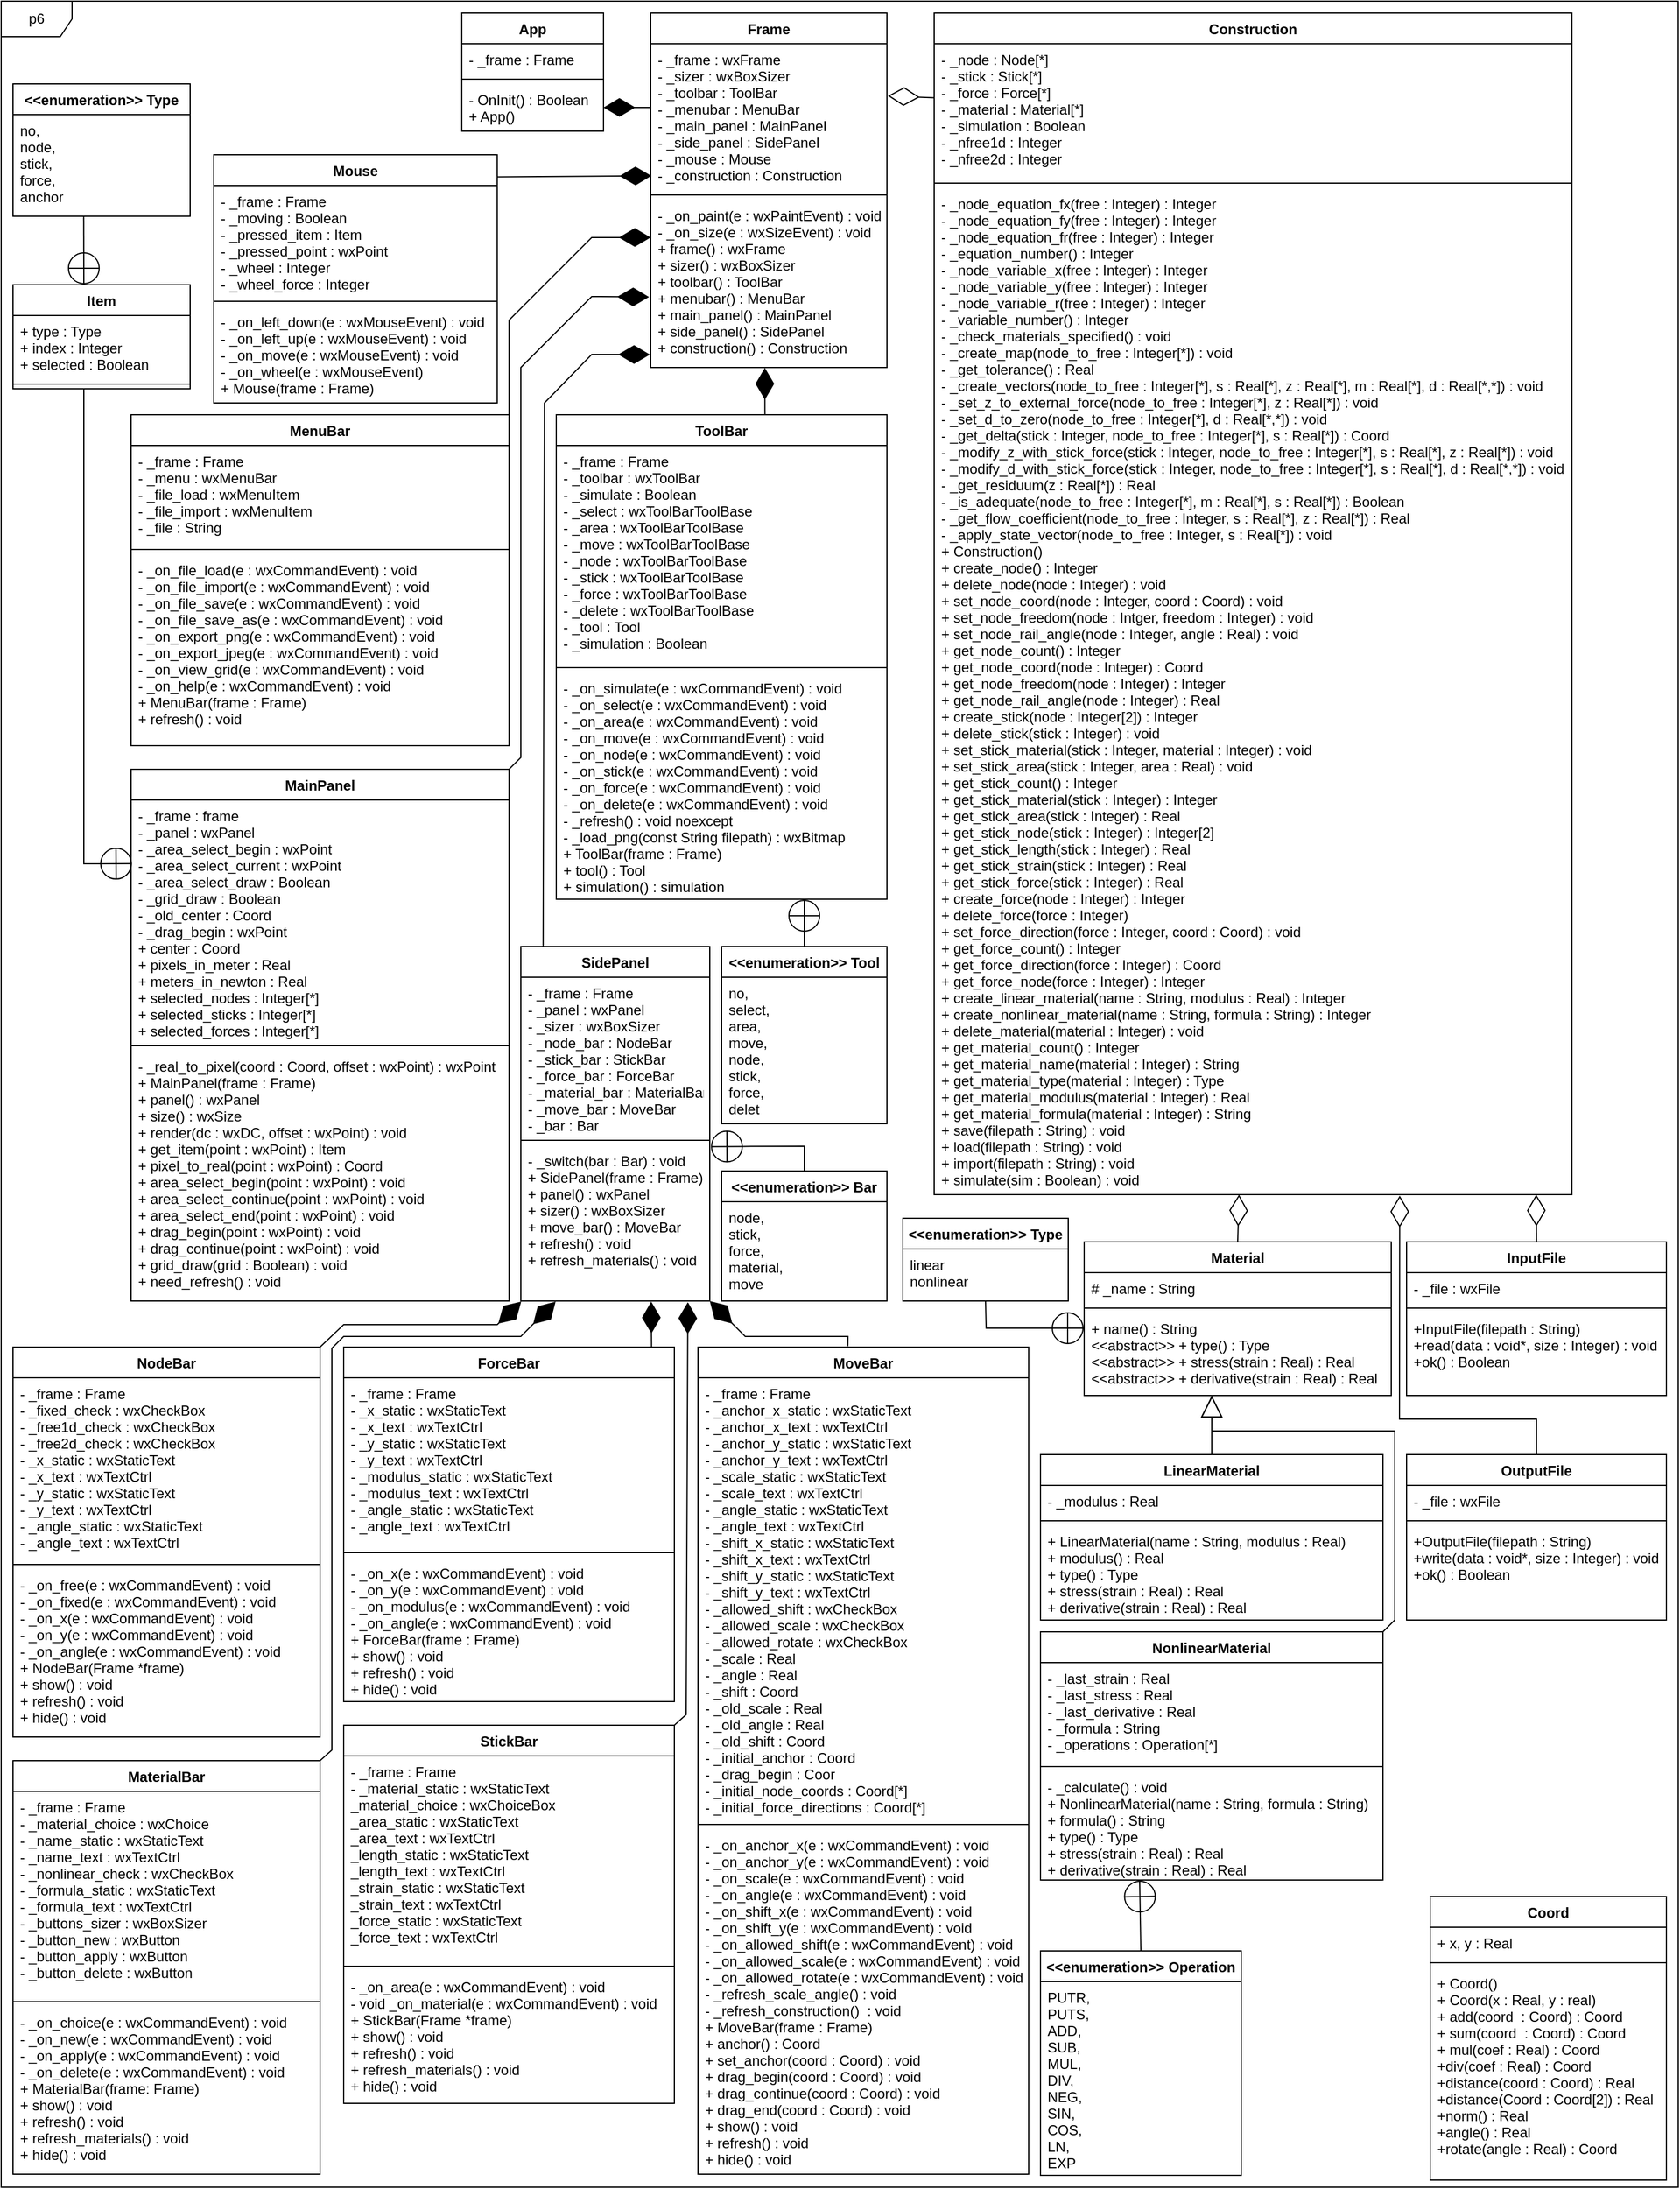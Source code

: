 <mxfile type="device" version="13.10.5"><diagram id="kkQbPyVSng1jaqv2rmDC" name="Page-1"><mxGraphModel grid="1" shadow="0" math="0" pageHeight="1169" pageWidth="827" pageScale="1" page="1" fold="1" arrows="1" connect="1" tooltips="1" guides="1" gridSize="10" dy="632" dx="1865"><root><mxCell id="0" /><mxCell id="1" parent="0" /><mxCell value="p6" id="5sgW-ync18dTySufQo0K-117" parent="1" style="shape=umlFrame;whiteSpace=wrap;html=1;" vertex="1"><mxGeometry as="geometry" height="1850" width="1420" y="30" x="-350" /></mxCell><mxCell value="Construction" id="5sgW-ync18dTySufQo0K-1" parent="1" style="swimlane;fontStyle=1;align=center;verticalAlign=top;childLayout=stackLayout;horizontal=1;startSize=26;horizontalStack=0;resizeParent=1;resizeParentMax=0;resizeLast=0;collapsible=1;marginBottom=0;" vertex="1"><mxGeometry as="geometry" height="1000" width="540" y="40" x="440" /></mxCell><mxCell value="- _node : Node[*]&#xa;- _stick : Stick[*]&#xa;- _force : Force[*]&#xa;- _material : Material[*]&#xa;- _simulation : Boolean&#xa;- _nfree1d : Integer&#xa;- _nfree2d : Integer" id="5sgW-ync18dTySufQo0K-2" parent="5sgW-ync18dTySufQo0K-1" style="text;strokeColor=none;fillColor=none;align=left;verticalAlign=top;spacingLeft=4;spacingRight=4;overflow=hidden;rotatable=0;points=[[0,0.5],[1,0.5]];portConstraint=eastwest;" vertex="1"><mxGeometry as="geometry" height="114" width="540" y="26" /></mxCell><mxCell value="" id="5sgW-ync18dTySufQo0K-3" parent="5sgW-ync18dTySufQo0K-1" style="line;strokeWidth=1;fillColor=none;align=left;verticalAlign=middle;spacingTop=-1;spacingLeft=3;spacingRight=3;rotatable=0;labelPosition=right;points=[];portConstraint=eastwest;" vertex="1"><mxGeometry as="geometry" height="8" width="540" y="140" /></mxCell><mxCell value="- _node_equation_fx(free : Integer) : Integer&#xa;- _node_equation_fy(free : Integer) : Integer&#xa;- _node_equation_fr(free : Integer) : Integer&#xa;- _equation_number() : Integer&#xa;- _node_variable_x(free : Integer) : Integer&#xa;- _node_variable_y(free : Integer) : Integer&#xa;- _node_variable_r(free : Integer) : Integer&#xa;- _variable_number() : Integer&#xa;- _check_materials_specified() : void&#xa;- _create_map(node_to_free : Integer[*]) : void&#xa;- _get_tolerance() : Real&#xa;- _create_vectors(node_to_free : Integer[*], s : Real[*], z : Real[*], m : Real[*], d : Real[*,*]) : void&#xa;- _set_z_to_external_force(node_to_free : Integer[*], z : Real[*]) : void&#xa;- _set_d_to_zero(node_to_free : Integer[*], d : Real[*,*]) : void&#xa;- _get_delta(stick : Integer, node_to_free : Integer[*], s : Real[*]) : Coord&#xa;- _modify_z_with_stick_force(stick : Integer, node_to_free : Integer[*], s : Real[*], z : Real[*]) : void&#xa;- _modify_d_with_stick_force(stick : Integer, node_to_free : Integer[*], s : Real[*], d : Real[*,*]) : void&#xa;- _get_residuum(z : Real[*]) : Real&#xa;- _is_adequate(node_to_free : Integer[*], m : Real[*], s : Real[*]) : Boolean&#xa;- _get_flow_coefficient(node_to_free : Integer, s : Real[*], z : Real[*]) : Real&#xa;- _apply_state_vector(node_to_free : Integer, s : Real[*]) : void&#xa;+ Construction()&#xa;+ create_node() : Integer&#xa;+ delete_node(node : Integer) : void&#xa;+ set_node_coord(node : Integer, coord : Coord) : void&#xa;+ set_node_freedom(node : Intger, freedom : Integer) : void&#xa;+ set_node_rail_angle(node : Integer, angle : Real) : void&#xa;+ get_node_count() : Integer&#xa;+ get_node_coord(node : Integer) : Coord&#xa;+ get_node_freedom(node : Integer) : Integer&#xa;+ get_node_rail_angle(node : Integer) : Real&#xa;+ create_stick(node : Integer[2]) : Integer&#xa;+ delete_stick(stick : Integer) : void&#xa;+ set_stick_material(stick : Integer, material : Integer) : void&#xa;+ set_stick_area(stick : Integer, area : Real) : void&#xa;+ get_stick_count() : Integer&#xa;+ get_stick_material(stick : Integer) : Integer&#xa;+ get_stick_area(stick : Integer) : Real&#xa;+ get_stick_node(stick : Integer) : Integer[2]&#xa;+ get_stick_length(stick : Integer) : Real&#xa;+ get_stick_strain(stick : Integer) : Real&#xa;+ get_stick_force(stick : Integer) : Real&#xa;+ create_force(node : Integer) : Integer&#xa;+ delete_force(force : Integer)&#xa;+ set_force_direction(force : Integer, coord : Coord) : void&#xa;+ get_force_count() : Integer&#xa;+ get_force_direction(force : Integer) : Coord&#xa;+ get_force_node(force : Integer) : Integer&#xa;+ create_linear_material(name : String, modulus : Real) : Integer&#xa;+ create_nonlinear_material(name : String, formula : String) : Integer&#xa;+ delete_material(material : Integer) : void&#xa;+ get_material_count() : Integer&#xa;+ get_material_name(material : Integer) : String&#xa;+ get_material_type(material : Integer) : Type&#xa;+ get_material_modulus(material : Integer) : Real&#xa;+ get_material_formula(material : Integer) : String&#xa;+ save(filepath : String) : void&#xa;+ load(filepath : String) : void&#xa;+ import(filepath : String) : void&#xa;+ simulate(sim : Boolean) : void" id="5sgW-ync18dTySufQo0K-4" parent="5sgW-ync18dTySufQo0K-1" style="text;strokeColor=none;fillColor=none;align=left;verticalAlign=top;spacingLeft=4;spacingRight=4;overflow=hidden;rotatable=0;points=[[0,0.5],[1,0.5]];portConstraint=eastwest;" vertex="1"><mxGeometry as="geometry" height="852" width="540" y="148" /></mxCell><mxCell value="Coord" id="5sgW-ync18dTySufQo0K-5" parent="1" style="swimlane;fontStyle=1;align=center;verticalAlign=top;childLayout=stackLayout;horizontal=1;startSize=26;horizontalStack=0;resizeParent=1;resizeParentMax=0;resizeLast=0;collapsible=1;marginBottom=0;" vertex="1"><mxGeometry as="geometry" height="240" width="200" y="1634" x="860" /></mxCell><mxCell value="+ x, y : Real" id="5sgW-ync18dTySufQo0K-6" parent="5sgW-ync18dTySufQo0K-5" style="text;strokeColor=none;fillColor=none;align=left;verticalAlign=top;spacingLeft=4;spacingRight=4;overflow=hidden;rotatable=0;points=[[0,0.5],[1,0.5]];portConstraint=eastwest;" vertex="1"><mxGeometry as="geometry" height="26" width="200" y="26" /></mxCell><mxCell value="" id="5sgW-ync18dTySufQo0K-7" parent="5sgW-ync18dTySufQo0K-5" style="line;strokeWidth=1;fillColor=none;align=left;verticalAlign=middle;spacingTop=-1;spacingLeft=3;spacingRight=3;rotatable=0;labelPosition=right;points=[];portConstraint=eastwest;" vertex="1"><mxGeometry as="geometry" height="8" width="200" y="52" /></mxCell><mxCell value="+ Coord()&#xa;+ Coord(x : Real, y : real)&#xa;+ add(coord  : Coord) : Coord&#xa;+ sum(coord  : Coord) : Coord&#xa;+ mul(coef : Real) : Coord&#xa;+div(coef : Real) : Coord&#xa;+distance(coord : Coord) : Real&#xa;+distance(Coord : Coord[2]) : Real&#xa;+norm() : Real&#xa;+angle() : Real&#xa;+rotate(angle : Real) : Coord" id="5sgW-ync18dTySufQo0K-8" parent="5sgW-ync18dTySufQo0K-5" style="text;strokeColor=none;fillColor=none;align=left;verticalAlign=top;spacingLeft=4;spacingRight=4;overflow=hidden;rotatable=0;points=[[0,0.5],[1,0.5]];portConstraint=eastwest;" vertex="1"><mxGeometry as="geometry" height="180" width="200" y="60" /></mxCell><mxCell value="App" id="5sgW-ync18dTySufQo0K-9" parent="1" style="swimlane;fontStyle=1;align=center;verticalAlign=top;childLayout=stackLayout;horizontal=1;startSize=26;horizontalStack=0;resizeParent=1;resizeParentMax=0;resizeLast=0;collapsible=1;marginBottom=0;" vertex="1"><mxGeometry as="geometry" height="100" width="120" y="40" x="40" /></mxCell><mxCell value="- _frame : Frame" id="5sgW-ync18dTySufQo0K-10" parent="5sgW-ync18dTySufQo0K-9" style="text;strokeColor=none;fillColor=none;align=left;verticalAlign=top;spacingLeft=4;spacingRight=4;overflow=hidden;rotatable=0;points=[[0,0.5],[1,0.5]];portConstraint=eastwest;" vertex="1"><mxGeometry as="geometry" height="26" width="120" y="26" /></mxCell><mxCell value="" id="5sgW-ync18dTySufQo0K-11" parent="5sgW-ync18dTySufQo0K-9" style="line;strokeWidth=1;fillColor=none;align=left;verticalAlign=middle;spacingTop=-1;spacingLeft=3;spacingRight=3;rotatable=0;labelPosition=right;points=[];portConstraint=eastwest;" vertex="1"><mxGeometry as="geometry" height="8" width="120" y="52" /></mxCell><mxCell value="- OnInit() : Boolean&#xa;+ App()" id="5sgW-ync18dTySufQo0K-12" parent="5sgW-ync18dTySufQo0K-9" style="text;strokeColor=none;fillColor=none;align=left;verticalAlign=top;spacingLeft=4;spacingRight=4;overflow=hidden;rotatable=0;points=[[0,0.5],[1,0.5]];portConstraint=eastwest;" vertex="1"><mxGeometry as="geometry" height="40" width="120" y="60" /></mxCell><mxCell value="ForceBar" id="5sgW-ync18dTySufQo0K-13" parent="1" style="swimlane;fontStyle=1;align=center;verticalAlign=top;childLayout=stackLayout;horizontal=1;startSize=26;horizontalStack=0;resizeParent=1;resizeParentMax=0;resizeLast=0;collapsible=1;marginBottom=0;" vertex="1"><mxGeometry as="geometry" height="300" width="280" y="1169" x="-60" /></mxCell><mxCell value="- _frame : Frame&#xa;- _x_static : wxStaticText&#xa;- _x_text : wxTextCtrl&#xa;- _y_static : wxStaticText&#xa;- _y_text : wxTextCtrl&#xa;- _modulus_static : wxStaticText&#xa;- _modulus_text : wxTextCtrl&#xa;- _angle_static : wxStaticText&#xa;- _angle_text : wxTextCtrl&#xa;" id="5sgW-ync18dTySufQo0K-14" parent="5sgW-ync18dTySufQo0K-13" style="text;strokeColor=none;fillColor=none;align=left;verticalAlign=top;spacingLeft=4;spacingRight=4;overflow=hidden;rotatable=0;points=[[0,0.5],[1,0.5]];portConstraint=eastwest;" vertex="1"><mxGeometry as="geometry" height="144" width="280" y="26" /></mxCell><mxCell value="" id="5sgW-ync18dTySufQo0K-15" parent="5sgW-ync18dTySufQo0K-13" style="line;strokeWidth=1;fillColor=none;align=left;verticalAlign=middle;spacingTop=-1;spacingLeft=3;spacingRight=3;rotatable=0;labelPosition=right;points=[];portConstraint=eastwest;" vertex="1"><mxGeometry as="geometry" height="8" width="280" y="170" /></mxCell><mxCell value="- _on_x(e : wxCommandEvent) : void&#xa;- _on_y(e : wxCommandEvent) : void&#xa;- _on_modulus(e : wxCommandEvent) : void&#xa;- _on_angle(e : wxCommandEvent) : void&#xa;+ ForceBar(frame : Frame)&#xa;+ show() : void&#xa;+ refresh() : void&#xa;+ hide() : void" id="5sgW-ync18dTySufQo0K-16" parent="5sgW-ync18dTySufQo0K-13" style="text;strokeColor=none;fillColor=none;align=left;verticalAlign=top;spacingLeft=4;spacingRight=4;overflow=hidden;rotatable=0;points=[[0,0.5],[1,0.5]];portConstraint=eastwest;" vertex="1"><mxGeometry as="geometry" height="122" width="280" y="178" /></mxCell><mxCell value="Frame" id="5sgW-ync18dTySufQo0K-17" parent="1" style="swimlane;fontStyle=1;align=center;verticalAlign=top;childLayout=stackLayout;horizontal=1;startSize=26;horizontalStack=0;resizeParent=1;resizeParentMax=0;resizeLast=0;collapsible=1;marginBottom=0;" vertex="1"><mxGeometry as="geometry" height="300" width="200" y="40" x="200" /></mxCell><mxCell value="- _frame : wxFrame&#xa;- _sizer : wxBoxSizer&#xa;- _toolbar : ToolBar&#xa;- _menubar : MenuBar&#xa;- _main_panel : MainPanel&#xa;- _side_panel : SidePanel&#xa;- _mouse : Mouse&#xa;- _construction : Construction" id="5sgW-ync18dTySufQo0K-18" parent="5sgW-ync18dTySufQo0K-17" style="text;strokeColor=none;fillColor=none;align=left;verticalAlign=top;spacingLeft=4;spacingRight=4;overflow=hidden;rotatable=0;points=[[0,0.5],[1,0.5]];portConstraint=eastwest;" vertex="1"><mxGeometry as="geometry" height="124" width="200" y="26" /></mxCell><mxCell value="" id="5sgW-ync18dTySufQo0K-19" parent="5sgW-ync18dTySufQo0K-17" style="line;strokeWidth=1;fillColor=none;align=left;verticalAlign=middle;spacingTop=-1;spacingLeft=3;spacingRight=3;rotatable=0;labelPosition=right;points=[];portConstraint=eastwest;" vertex="1"><mxGeometry as="geometry" height="8" width="200" y="150" /></mxCell><mxCell value="- _on_paint(e : wxPaintEvent) : void&#xa;- _on_size(e : wxSizeEvent) : void&#xa;+ frame() : wxFrame&#xa;+ sizer() : wxBoxSizer&#xa;+ toolbar() : ToolBar&#xa;+ menubar() : MenuBar&#xa;+ main_panel() : MainPanel&#xa;+ side_panel() : SidePanel&#xa;+ construction() : Construction" id="5sgW-ync18dTySufQo0K-20" parent="5sgW-ync18dTySufQo0K-17" style="text;strokeColor=none;fillColor=none;align=left;verticalAlign=top;spacingLeft=4;spacingRight=4;overflow=hidden;rotatable=0;points=[[0,0.5],[1,0.5]];portConstraint=eastwest;" vertex="1"><mxGeometry as="geometry" height="142" width="200" y="158" /></mxCell><mxCell value="LinearMaterial" id="5sgW-ync18dTySufQo0K-21" parent="1" style="swimlane;fontStyle=1;align=center;verticalAlign=top;childLayout=stackLayout;horizontal=1;startSize=26;horizontalStack=0;resizeParent=1;resizeParentMax=0;resizeLast=0;collapsible=1;marginBottom=0;" vertex="1"><mxGeometry as="geometry" height="140" width="290" y="1260" x="530" /></mxCell><mxCell value="- _modulus : Real" id="5sgW-ync18dTySufQo0K-22" parent="5sgW-ync18dTySufQo0K-21" style="text;strokeColor=none;fillColor=none;align=left;verticalAlign=top;spacingLeft=4;spacingRight=4;overflow=hidden;rotatable=0;points=[[0,0.5],[1,0.5]];portConstraint=eastwest;" vertex="1"><mxGeometry as="geometry" height="26" width="290" y="26" /></mxCell><mxCell value="" id="5sgW-ync18dTySufQo0K-23" parent="5sgW-ync18dTySufQo0K-21" style="line;strokeWidth=1;fillColor=none;align=left;verticalAlign=middle;spacingTop=-1;spacingLeft=3;spacingRight=3;rotatable=0;labelPosition=right;points=[];portConstraint=eastwest;" vertex="1"><mxGeometry as="geometry" height="8" width="290" y="52" /></mxCell><mxCell value="+ LinearMaterial(name : String, modulus : Real)&#xa;+ modulus() : Real&#xa;+ type() : Type&#xa;+ stress(strain : Real) : Real&#xa;+ derivative(strain : Real) : Real" id="5sgW-ync18dTySufQo0K-24" parent="5sgW-ync18dTySufQo0K-21" style="text;strokeColor=none;fillColor=none;align=left;verticalAlign=top;spacingLeft=4;spacingRight=4;overflow=hidden;rotatable=0;points=[[0,0.5],[1,0.5]];portConstraint=eastwest;" vertex="1"><mxGeometry as="geometry" height="80" width="290" y="60" /></mxCell><mxCell value="MainPanel" id="5sgW-ync18dTySufQo0K-25" parent="1" style="swimlane;fontStyle=1;align=center;verticalAlign=top;childLayout=stackLayout;horizontal=1;startSize=26;horizontalStack=0;resizeParent=1;resizeParentMax=0;resizeLast=0;collapsible=1;marginBottom=0;" vertex="1"><mxGeometry as="geometry" height="450" width="320" y="680" x="-240" /></mxCell><mxCell value="- _frame : frame&#xa;- _panel : wxPanel&#xa;- _area_select_begin : wxPoint&#xa;- _area_select_current : wxPoint&#xa;- _area_select_draw : Boolean&#xa;- _grid_draw : Boolean&#xa;- _old_center : Coord&#xa;- _drag_begin : wxPoint&#xa;+ center : Coord&#xa;+ pixels_in_meter : Real&#xa;+ meters_in_newton : Real&#xa;+ selected_nodes : Integer[*]&#xa;+ selected_sticks : Integer[*]&#xa;+ selected_forces : Integer[*]" id="5sgW-ync18dTySufQo0K-26" parent="5sgW-ync18dTySufQo0K-25" style="text;strokeColor=none;fillColor=none;align=left;verticalAlign=top;spacingLeft=4;spacingRight=4;overflow=hidden;rotatable=0;points=[[0,0.5],[1,0.5]];portConstraint=eastwest;" vertex="1"><mxGeometry as="geometry" height="204" width="320" y="26" /></mxCell><mxCell value="" id="5sgW-ync18dTySufQo0K-27" parent="5sgW-ync18dTySufQo0K-25" style="line;strokeWidth=1;fillColor=none;align=left;verticalAlign=middle;spacingTop=-1;spacingLeft=3;spacingRight=3;rotatable=0;labelPosition=right;points=[];portConstraint=eastwest;" vertex="1"><mxGeometry as="geometry" height="8" width="320" y="230" /></mxCell><mxCell value="- _real_to_pixel(coord : Coord, offset : wxPoint) : wxPoint&#xa;+ MainPanel(frame : Frame)&#xa;+ panel() : wxPanel&#xa;+ size() : wxSize&#xa;+ render(dc : wxDC, offset : wxPoint) : void&#xa;+ get_item(point : wxPoint) : Item&#xa;+ pixel_to_real(point : wxPoint) : Coord&#xa;+ area_select_begin(point : wxPoint) : void&#xa;+ area_select_continue(point : wxPoint) : void&#xa;+ area_select_end(point : wxPoint) : void&#xa;+ drag_begin(point : wxPoint) : void&#xa;+ drag_continue(point : wxPoint) : void&#xa;+ grid_draw(grid : Boolean) : void&#xa;+ need_refresh() : void&#xa;" id="5sgW-ync18dTySufQo0K-28" parent="5sgW-ync18dTySufQo0K-25" style="text;strokeColor=none;fillColor=none;align=left;verticalAlign=top;spacingLeft=4;spacingRight=4;overflow=hidden;rotatable=0;points=[[0,0.5],[1,0.5]];portConstraint=eastwest;" vertex="1"><mxGeometry as="geometry" height="212" width="320" y="238" /></mxCell><mxCell value="Material" id="5sgW-ync18dTySufQo0K-29" parent="1" style="swimlane;fontStyle=1;align=center;verticalAlign=top;childLayout=stackLayout;horizontal=1;startSize=26;horizontalStack=0;resizeParent=1;resizeParentMax=0;resizeLast=0;collapsible=1;marginBottom=0;" vertex="1"><mxGeometry as="geometry" height="130" width="260" y="1080" x="567"><mxRectangle as="alternateBounds" height="26" width="80" y="1000" x="590" /></mxGeometry></mxCell><mxCell value="# _name : String" id="5sgW-ync18dTySufQo0K-30" parent="5sgW-ync18dTySufQo0K-29" style="text;strokeColor=none;fillColor=none;align=left;verticalAlign=top;spacingLeft=4;spacingRight=4;overflow=hidden;rotatable=0;points=[[0,0.5],[1,0.5]];portConstraint=eastwest;" vertex="1"><mxGeometry as="geometry" height="26" width="260" y="26" /></mxCell><mxCell value="" id="5sgW-ync18dTySufQo0K-31" parent="5sgW-ync18dTySufQo0K-29" style="line;strokeWidth=1;fillColor=none;align=left;verticalAlign=middle;spacingTop=-1;spacingLeft=3;spacingRight=3;rotatable=0;labelPosition=right;points=[];portConstraint=eastwest;" vertex="1"><mxGeometry as="geometry" height="8" width="260" y="52" /></mxCell><mxCell value="+ name() : String&#xa;&lt;&lt;abstract&gt;&gt; + type() : Type&#xa;&lt;&lt;abstract&gt;&gt; + stress(strain : Real) : Real&#xa;&lt;&lt;abstract&gt;&gt; + derivative(strain : Real) : Real" id="5sgW-ync18dTySufQo0K-32" parent="5sgW-ync18dTySufQo0K-29" style="text;strokeColor=none;fillColor=none;align=left;verticalAlign=top;spacingLeft=4;spacingRight=4;overflow=hidden;rotatable=0;points=[[0,0.5],[1,0.5]];portConstraint=eastwest;" vertex="1"><mxGeometry as="geometry" height="70" width="260" y="60" /></mxCell><mxCell value="MaterialBar" id="5sgW-ync18dTySufQo0K-33" parent="1" style="swimlane;fontStyle=1;align=center;verticalAlign=top;childLayout=stackLayout;horizontal=1;startSize=26;horizontalStack=0;resizeParent=1;resizeParentMax=0;resizeLast=0;collapsible=1;marginBottom=0;" vertex="1"><mxGeometry as="geometry" height="350" width="260" y="1519" x="-340" /></mxCell><mxCell value="- _frame : Frame&#xa;- _material_choice : wxChoice&#xa;- _name_static : wxStaticText&#xa;- _name_text : wxTextCtrl&#xa;- _nonlinear_check : wxCheckBox&#xa;- _formula_static : wxStaticText&#xa;- _formula_text : wxTextCtrl&#xa;- _buttons_sizer : wxBoxSizer&#xa;- _button_new : wxButton&#xa;- _button_apply : wxButton&#xa;- _button_delete : wxButton" id="5sgW-ync18dTySufQo0K-34" parent="5sgW-ync18dTySufQo0K-33" style="text;strokeColor=none;fillColor=none;align=left;verticalAlign=top;spacingLeft=4;spacingRight=4;overflow=hidden;rotatable=0;points=[[0,0.5],[1,0.5]];portConstraint=eastwest;" vertex="1"><mxGeometry as="geometry" height="174" width="260" y="26" /></mxCell><mxCell value="" id="5sgW-ync18dTySufQo0K-35" parent="5sgW-ync18dTySufQo0K-33" style="line;strokeWidth=1;fillColor=none;align=left;verticalAlign=middle;spacingTop=-1;spacingLeft=3;spacingRight=3;rotatable=0;labelPosition=right;points=[];portConstraint=eastwest;" vertex="1"><mxGeometry as="geometry" height="8" width="260" y="200" /></mxCell><mxCell value="- _on_choice(e : wxCommandEvent) : void&#xa;- _on_new(e : wxCommandEvent) : void&#xa;- _on_apply(e : wxCommandEvent) : void&#xa;- _on_delete(e : wxCommandEvent) : void&#xa;+ MaterialBar(frame: Frame)&#xa;+ show() : void&#xa;+ refresh() : void&#xa;+ refresh_materials() : void&#xa;+ hide() : void" id="5sgW-ync18dTySufQo0K-36" parent="5sgW-ync18dTySufQo0K-33" style="text;strokeColor=none;fillColor=none;align=left;verticalAlign=top;spacingLeft=4;spacingRight=4;overflow=hidden;rotatable=0;points=[[0,0.5],[1,0.5]];portConstraint=eastwest;" vertex="1"><mxGeometry as="geometry" height="142" width="260" y="208" /></mxCell><mxCell value="MenuBar" id="5sgW-ync18dTySufQo0K-37" parent="1" style="swimlane;fontStyle=1;align=center;verticalAlign=top;childLayout=stackLayout;horizontal=1;startSize=26;horizontalStack=0;resizeParent=1;resizeParentMax=0;resizeLast=0;collapsible=1;marginBottom=0;" vertex="1"><mxGeometry as="geometry" height="280" width="320" y="380" x="-240" /></mxCell><mxCell value="- _frame : Frame&#xa;- _menu : wxMenuBar&#xa;- _file_load : wxMenuItem&#xa;- _file_import : wxMenuItem&#xa;- _file : String  " id="5sgW-ync18dTySufQo0K-38" parent="5sgW-ync18dTySufQo0K-37" style="text;strokeColor=none;fillColor=none;align=left;verticalAlign=top;spacingLeft=4;spacingRight=4;overflow=hidden;rotatable=0;points=[[0,0.5],[1,0.5]];portConstraint=eastwest;" vertex="1"><mxGeometry as="geometry" height="84" width="320" y="26" /></mxCell><mxCell value="" id="5sgW-ync18dTySufQo0K-39" parent="5sgW-ync18dTySufQo0K-37" style="line;strokeWidth=1;fillColor=none;align=left;verticalAlign=middle;spacingTop=-1;spacingLeft=3;spacingRight=3;rotatable=0;labelPosition=right;points=[];portConstraint=eastwest;" vertex="1"><mxGeometry as="geometry" height="8" width="320" y="110" /></mxCell><mxCell value="- _on_file_load(e : wxCommandEvent) : void&#xa;- _on_file_import(e : wxCommandEvent) : void&#xa;- _on_file_save(e : wxCommandEvent) : void&#xa;- _on_file_save_as(e : wxCommandEvent) : void&#xa;- _on_export_png(e : wxCommandEvent) : void&#xa;- _on_export_jpeg(e : wxCommandEvent) : void&#xa;- _on_view_grid(e : wxCommandEvent) : void&#xa;- _on_help(e : wxCommandEvent) : void&#xa;+ MenuBar(frame : Frame)&#xa;+ refresh() : void" id="5sgW-ync18dTySufQo0K-40" parent="5sgW-ync18dTySufQo0K-37" style="text;strokeColor=none;fillColor=none;align=left;verticalAlign=top;spacingLeft=4;spacingRight=4;overflow=hidden;rotatable=0;points=[[0,0.5],[1,0.5]];portConstraint=eastwest;" vertex="1"><mxGeometry as="geometry" height="162" width="320" y="118" /></mxCell><mxCell value="Mouse" id="5sgW-ync18dTySufQo0K-41" parent="1" style="swimlane;fontStyle=1;align=center;verticalAlign=top;childLayout=stackLayout;horizontal=1;startSize=26;horizontalStack=0;resizeParent=1;resizeParentMax=0;resizeLast=0;collapsible=1;marginBottom=0;" vertex="1"><mxGeometry as="geometry" height="210" width="240" y="160" x="-170" /></mxCell><mxCell value="- _frame : Frame&#xa;- _moving : Boolean&#xa;- _pressed_item : Item&#xa;- _pressed_point : wxPoint&#xa;- _wheel : Integer&#xa;- _wheel_force : Integer" id="5sgW-ync18dTySufQo0K-42" parent="5sgW-ync18dTySufQo0K-41" style="text;strokeColor=none;fillColor=none;align=left;verticalAlign=top;spacingLeft=4;spacingRight=4;overflow=hidden;rotatable=0;points=[[0,0.5],[1,0.5]];portConstraint=eastwest;" vertex="1"><mxGeometry as="geometry" height="94" width="240" y="26" /></mxCell><mxCell value="" id="5sgW-ync18dTySufQo0K-43" parent="5sgW-ync18dTySufQo0K-41" style="line;strokeWidth=1;fillColor=none;align=left;verticalAlign=middle;spacingTop=-1;spacingLeft=3;spacingRight=3;rotatable=0;labelPosition=right;points=[];portConstraint=eastwest;" vertex="1"><mxGeometry as="geometry" height="8" width="240" y="120" /></mxCell><mxCell value="- _on_left_down(e : wxMouseEvent) : void&#xa;- _on_left_up(e : wxMouseEvent) : void&#xa;- _on_move(e : wxMouseEvent) : void&#xa;- _on_wheel(e : wxMouseEvent)&#xa;+ Mouse(frame : Frame)" id="5sgW-ync18dTySufQo0K-44" parent="5sgW-ync18dTySufQo0K-41" style="text;strokeColor=none;fillColor=none;align=left;verticalAlign=top;spacingLeft=4;spacingRight=4;overflow=hidden;rotatable=0;points=[[0,0.5],[1,0.5]];portConstraint=eastwest;" vertex="1"><mxGeometry as="geometry" height="82" width="240" y="128" /></mxCell><mxCell value="MoveBar" id="5sgW-ync18dTySufQo0K-45" parent="1" style="swimlane;fontStyle=1;align=center;verticalAlign=top;childLayout=stackLayout;horizontal=1;startSize=26;horizontalStack=0;resizeParent=1;resizeParentMax=0;resizeLast=0;collapsible=1;marginBottom=0;" vertex="1"><mxGeometry as="geometry" height="700" width="280" y="1169" x="240" /></mxCell><mxCell value="- _frame : Frame&#xa;- _anchor_x_static : wxStaticText&#xa;- _anchor_x_text : wxTextCtrl&#xa;- _anchor_y_static : wxStaticText&#xa;- _anchor_y_text : wxTextCtrl&#xa;- _scale_static : wxStaticText&#xa;- _scale_text : wxTextCtrl&#xa;- _angle_static : wxStaticText&#xa;- _angle_text : wxTextCtrl&#xa;- _shift_x_static : wxStaticText&#xa;- _shift_x_text : wxTextCtrl&#xa;- _shift_y_static : wxStaticText&#xa;- _shift_y_text : wxTextCtrl&#xa;- _allowed_shift : wxCheckBox&#xa;- _allowed_scale : wxCheckBox&#xa;- _allowed_rotate : wxCheckBox&#xa;- _scale : Real&#xa;- _angle : Real&#xa;- _shift : Coord&#xa;- _old_scale : Real&#xa;- _old_angle : Real&#xa;- _old_shift : Coord&#xa;- _initial_anchor : Coord&#xa;- _drag_begin : Coor&#xa;- _initial_node_coords : Coord[*]&#xa;- _initial_force_directions : Coord[*]" id="5sgW-ync18dTySufQo0K-46" parent="5sgW-ync18dTySufQo0K-45" style="text;strokeColor=none;fillColor=none;align=left;verticalAlign=top;spacingLeft=4;spacingRight=4;overflow=hidden;rotatable=0;points=[[0,0.5],[1,0.5]];portConstraint=eastwest;" vertex="1"><mxGeometry as="geometry" height="374" width="280" y="26" /></mxCell><mxCell value="" id="5sgW-ync18dTySufQo0K-47" parent="5sgW-ync18dTySufQo0K-45" style="line;strokeWidth=1;fillColor=none;align=left;verticalAlign=middle;spacingTop=-1;spacingLeft=3;spacingRight=3;rotatable=0;labelPosition=right;points=[];portConstraint=eastwest;" vertex="1"><mxGeometry as="geometry" height="8" width="280" y="400" /></mxCell><mxCell value="- _on_anchor_x(e : wxCommandEvent) : void&#xa;- _on_anchor_y(e : wxCommandEvent) : void&#xa;- _on_scale(e : wxCommandEvent) : void&#xa;- _on_angle(e : wxCommandEvent) : void&#xa;- _on_shift_x(e : wxCommandEvent) : void&#xa;- _on_shift_y(e : wxCommandEvent) : void&#xa;- _on_allowed_shift(e : wxCommandEvent) : void&#xa;- _on_allowed_scale(e : wxCommandEvent) : void&#xa;- _on_allowed_rotate(e : wxCommandEvent) : void&#xa;- _refresh_scale_angle() : void&#xa;- _refresh_construction()  : void&#xa;+ MoveBar(frame : Frame)&#xa;+ anchor() : Coord&#xa;+ set_anchor(coord : Coord) : void&#xa;+ drag_begin(coord : Coord) : void&#xa;+ drag_continue(coord : Coord) : void&#xa;+ drag_end(coord : Coord) : void&#xa;+ show() : void&#xa;+ refresh() : void&#xa;+ hide() : void" id="5sgW-ync18dTySufQo0K-48" parent="5sgW-ync18dTySufQo0K-45" style="text;strokeColor=none;fillColor=none;align=left;verticalAlign=top;spacingLeft=4;spacingRight=4;overflow=hidden;rotatable=0;points=[[0,0.5],[1,0.5]];portConstraint=eastwest;" vertex="1"><mxGeometry as="geometry" height="292" width="280" y="408" /></mxCell><mxCell value="NodeBar" id="5sgW-ync18dTySufQo0K-49" parent="1" style="swimlane;fontStyle=1;align=center;verticalAlign=top;childLayout=stackLayout;horizontal=1;startSize=26;horizontalStack=0;resizeParent=1;resizeParentMax=0;resizeLast=0;collapsible=1;marginBottom=0;" vertex="1"><mxGeometry as="geometry" height="330" width="260" y="1169" x="-340" /></mxCell><mxCell value="- _frame : Frame&#xa;- _fixed_check : wxCheckBox&#xa;- _free1d_check : wxCheckBox&#xa;- _free2d_check : wxCheckBox&#xa;- _x_static : wxStaticText&#xa;- _x_text : wxTextCtrl&#xa;- _y_static : wxStaticText&#xa;- _y_text : wxTextCtrl&#xa;- _angle_static : wxStaticText&#xa;- _angle_text : wxTextCtrl" id="5sgW-ync18dTySufQo0K-50" parent="5sgW-ync18dTySufQo0K-49" style="text;strokeColor=none;fillColor=none;align=left;verticalAlign=top;spacingLeft=4;spacingRight=4;overflow=hidden;rotatable=0;points=[[0,0.5],[1,0.5]];portConstraint=eastwest;" vertex="1"><mxGeometry as="geometry" height="154" width="260" y="26" /></mxCell><mxCell value="" id="5sgW-ync18dTySufQo0K-51" parent="5sgW-ync18dTySufQo0K-49" style="line;strokeWidth=1;fillColor=none;align=left;verticalAlign=middle;spacingTop=-1;spacingLeft=3;spacingRight=3;rotatable=0;labelPosition=right;points=[];portConstraint=eastwest;" vertex="1"><mxGeometry as="geometry" height="8" width="260" y="180" /></mxCell><mxCell value="- _on_free(e : wxCommandEvent) : void&#xa;- _on_fixed(e : wxCommandEvent) : void&#xa;- _on_x(e : wxCommandEvent) : void&#xa;- _on_y(e : wxCommandEvent) : void&#xa;- _on_angle(e : wxCommandEvent) : void&#xa;+ NodeBar(Frame *frame)&#xa;+ show() : void&#xa;+ refresh() : void&#xa;+ hide() : void" id="5sgW-ync18dTySufQo0K-52" parent="5sgW-ync18dTySufQo0K-49" style="text;strokeColor=none;fillColor=none;align=left;verticalAlign=top;spacingLeft=4;spacingRight=4;overflow=hidden;rotatable=0;points=[[0,0.5],[1,0.5]];portConstraint=eastwest;" vertex="1"><mxGeometry as="geometry" height="142" width="260" y="188" /></mxCell><mxCell value="NonlinearMaterial" id="5sgW-ync18dTySufQo0K-53" parent="1" style="swimlane;fontStyle=1;align=center;verticalAlign=top;childLayout=stackLayout;horizontal=1;startSize=26;horizontalStack=0;resizeParent=1;resizeParentMax=0;resizeLast=0;collapsible=1;marginBottom=0;" vertex="1"><mxGeometry as="geometry" height="210" width="290" y="1410" x="530" /></mxCell><mxCell value="- _last_strain : Real&#xa;- _last_stress : Real&#xa;- _last_derivative : Real&#xa;- _formula : String&#xa;- _operations : Operation[*]" id="5sgW-ync18dTySufQo0K-54" parent="5sgW-ync18dTySufQo0K-53" style="text;strokeColor=none;fillColor=none;align=left;verticalAlign=top;spacingLeft=4;spacingRight=4;overflow=hidden;rotatable=0;points=[[0,0.5],[1,0.5]];portConstraint=eastwest;" vertex="1"><mxGeometry as="geometry" height="84" width="290" y="26" /></mxCell><mxCell value="" id="5sgW-ync18dTySufQo0K-55" parent="5sgW-ync18dTySufQo0K-53" style="line;strokeWidth=1;fillColor=none;align=left;verticalAlign=middle;spacingTop=-1;spacingLeft=3;spacingRight=3;rotatable=0;labelPosition=right;points=[];portConstraint=eastwest;" vertex="1"><mxGeometry as="geometry" height="8" width="290" y="110" /></mxCell><mxCell value="- _calculate() : void&#xa;+ NonlinearMaterial(name : String, formula : String)&#xa;+ formula() : String&#xa;+ type() : Type&#xa;+ stress(strain : Real) : Real&#xa;+ derivative(strain : Real) : Real" id="5sgW-ync18dTySufQo0K-56" parent="5sgW-ync18dTySufQo0K-53" style="text;strokeColor=none;fillColor=none;align=left;verticalAlign=top;spacingLeft=4;spacingRight=4;overflow=hidden;rotatable=0;points=[[0,0.5],[1,0.5]];portConstraint=eastwest;" vertex="1"><mxGeometry as="geometry" height="92" width="290" y="118" /></mxCell><mxCell value="SidePanel" id="5sgW-ync18dTySufQo0K-57" parent="1" style="swimlane;fontStyle=1;align=center;verticalAlign=top;childLayout=stackLayout;horizontal=1;startSize=26;horizontalStack=0;resizeParent=1;resizeParentMax=0;resizeLast=0;collapsible=1;marginBottom=0;" vertex="1"><mxGeometry as="geometry" height="300" width="160" y="830" x="90" /></mxCell><mxCell value="- _frame : Frame&#xa;- _panel : wxPanel&#xa;- _sizer : wxBoxSizer&#xa;- _node_bar : NodeBar&#xa;- _stick_bar : StickBar&#xa;- _force_bar : ForceBar&#xa;- _material_bar : MaterialBar&#xa;- _move_bar : MoveBar&#xa;- _bar : Bar" id="5sgW-ync18dTySufQo0K-58" parent="5sgW-ync18dTySufQo0K-57" style="text;strokeColor=none;fillColor=none;align=left;verticalAlign=top;spacingLeft=4;spacingRight=4;overflow=hidden;rotatable=0;points=[[0,0.5],[1,0.5]];portConstraint=eastwest;" vertex="1"><mxGeometry as="geometry" height="134" width="160" y="26" /></mxCell><mxCell value="" id="5sgW-ync18dTySufQo0K-59" parent="5sgW-ync18dTySufQo0K-57" style="line;strokeWidth=1;fillColor=none;align=left;verticalAlign=middle;spacingTop=-1;spacingLeft=3;spacingRight=3;rotatable=0;labelPosition=right;points=[];portConstraint=eastwest;" vertex="1"><mxGeometry as="geometry" height="8" width="160" y="160" /></mxCell><mxCell value="- _switch(bar : Bar) : void&#xa;+ SidePanel(frame : Frame)&#xa;+ panel() : wxPanel&#xa;+ sizer() : wxBoxSizer&#xa;+ move_bar() : MoveBar&#xa;+ refresh() : void&#xa;+ refresh_materials() : void" id="5sgW-ync18dTySufQo0K-60" parent="5sgW-ync18dTySufQo0K-57" style="text;strokeColor=none;fillColor=none;align=left;verticalAlign=top;spacingLeft=4;spacingRight=4;overflow=hidden;rotatable=0;points=[[0,0.5],[1,0.5]];portConstraint=eastwest;" vertex="1"><mxGeometry as="geometry" height="132" width="160" y="168" /></mxCell><mxCell value="StickBar" id="5sgW-ync18dTySufQo0K-61" parent="1" style="swimlane;fontStyle=1;align=center;verticalAlign=top;childLayout=stackLayout;horizontal=1;startSize=26;horizontalStack=0;resizeParent=1;resizeParentMax=0;resizeLast=0;collapsible=1;marginBottom=0;" vertex="1"><mxGeometry as="geometry" height="320" width="280" y="1489" x="-60" /></mxCell><mxCell value="- _frame : Frame&#xa;- _material_static : wxStaticText&#xa;_material_choice : wxChoiceBox&#xa;_area_static : wxStaticText&#xa;_area_text : wxTextCtrl&#xa;_length_static : wxStaticText&#xa;_length_text : wxTextCtrl&#xa;_strain_static : wxStaticText&#xa;_strain_text : wxTextCtrl&#xa;_force_static : wxStaticText&#xa;_force_text : wxTextCtrl" id="5sgW-ync18dTySufQo0K-62" parent="5sgW-ync18dTySufQo0K-61" style="text;strokeColor=none;fillColor=none;align=left;verticalAlign=top;spacingLeft=4;spacingRight=4;overflow=hidden;rotatable=0;points=[[0,0.5],[1,0.5]];portConstraint=eastwest;" vertex="1"><mxGeometry as="geometry" height="174" width="280" y="26" /></mxCell><mxCell value="" id="5sgW-ync18dTySufQo0K-63" parent="5sgW-ync18dTySufQo0K-61" style="line;strokeWidth=1;fillColor=none;align=left;verticalAlign=middle;spacingTop=-1;spacingLeft=3;spacingRight=3;rotatable=0;labelPosition=right;points=[];portConstraint=eastwest;" vertex="1"><mxGeometry as="geometry" height="8" width="280" y="200" /></mxCell><mxCell value="- _on_area(e : wxCommandEvent) : void&#xa;- void _on_material(e : wxCommandEvent) : void&#xa;+ StickBar(Frame *frame)&#xa;+ show() : void&#xa;+ refresh() : void&#xa;+ refresh_materials() : void&#xa;+ hide() : void" id="5sgW-ync18dTySufQo0K-64" parent="5sgW-ync18dTySufQo0K-61" style="text;strokeColor=none;fillColor=none;align=left;verticalAlign=top;spacingLeft=4;spacingRight=4;overflow=hidden;rotatable=0;points=[[0,0.5],[1,0.5]];portConstraint=eastwest;" vertex="1"><mxGeometry as="geometry" height="112" width="280" y="208" /></mxCell><mxCell value="ToolBar" id="5sgW-ync18dTySufQo0K-65" parent="1" style="swimlane;fontStyle=1;align=center;verticalAlign=top;childLayout=stackLayout;horizontal=1;startSize=26;horizontalStack=0;resizeParent=1;resizeParentMax=0;resizeLast=0;collapsible=1;marginBottom=0;" vertex="1"><mxGeometry as="geometry" height="410" width="280" y="380" x="120" /></mxCell><mxCell value="- _frame : Frame&#xa;- _toolbar : wxToolBar&#xa;- _simulate : Boolean&#xa;- _select : wxToolBarToolBase&#xa;- _area : wxToolBarToolBase&#xa;- _move : wxToolBarToolBase&#xa;- _node : wxToolBarToolBase&#xa;- _stick : wxToolBarToolBase&#xa;- _force : wxToolBarToolBase&#xa;- _delete : wxToolBarToolBase&#xa;- _tool : Tool&#xa;- _simulation : Boolean" id="5sgW-ync18dTySufQo0K-66" parent="5sgW-ync18dTySufQo0K-65" style="text;strokeColor=none;fillColor=none;align=left;verticalAlign=top;spacingLeft=4;spacingRight=4;overflow=hidden;rotatable=0;points=[[0,0.5],[1,0.5]];portConstraint=eastwest;" vertex="1"><mxGeometry as="geometry" height="184" width="280" y="26" /></mxCell><mxCell value="" id="5sgW-ync18dTySufQo0K-67" parent="5sgW-ync18dTySufQo0K-65" style="line;strokeWidth=1;fillColor=none;align=left;verticalAlign=middle;spacingTop=-1;spacingLeft=3;spacingRight=3;rotatable=0;labelPosition=right;points=[];portConstraint=eastwest;" vertex="1"><mxGeometry as="geometry" height="8" width="280" y="210" /></mxCell><mxCell value="- _on_simulate(e : wxCommandEvent) : void&#xa;- _on_select(e : wxCommandEvent) : void&#xa;- _on_area(e : wxCommandEvent) : void&#xa;- _on_move(e : wxCommandEvent) : void&#xa;- _on_node(e : wxCommandEvent) : void&#xa;- _on_stick(e : wxCommandEvent) : void&#xa;- _on_force(e : wxCommandEvent) : void&#xa;- _on_delete(e : wxCommandEvent) : void&#xa;- _refresh() : void noexcept&#xa;- _load_png(const String filepath) : wxBitmap&#xa;+ ToolBar(frame : Frame)&#xa;+ tool() : Tool&#xa;+ simulation() : simulation" id="5sgW-ync18dTySufQo0K-68" parent="5sgW-ync18dTySufQo0K-65" style="text;strokeColor=none;fillColor=none;align=left;verticalAlign=top;spacingLeft=4;spacingRight=4;overflow=hidden;rotatable=0;points=[[0,0.5],[1,0.5]];portConstraint=eastwest;" vertex="1"><mxGeometry as="geometry" height="192" width="280" y="218" /></mxCell><mxCell source="5sgW-ync18dTySufQo0K-18" value="" id="5sgW-ync18dTySufQo0K-69" parent="1" style="endArrow=diamondThin;endFill=1;endSize=24;html=1;exitX=0;exitY=0.435;exitDx=0;exitDy=0;entryX=1;entryY=0.5;entryDx=0;entryDy=0;exitPerimeter=0;" edge="1" target="5sgW-ync18dTySufQo0K-12"><mxGeometry as="geometry" width="160" relative="1"><mxPoint as="sourcePoint" y="260" x="420" /><mxPoint as="targetPoint" y="260" x="580" /></mxGeometry></mxCell><mxCell value="&lt;&lt;enumeration&gt;&gt; Type" id="5sgW-ync18dTySufQo0K-80" parent="1" style="swimlane;fontStyle=1;childLayout=stackLayout;horizontal=1;startSize=26;fillColor=none;horizontalStack=0;resizeParent=1;resizeParentMax=0;resizeLast=0;collapsible=1;marginBottom=0;" vertex="1"><mxGeometry as="geometry" height="70" width="140" y="1060" x="413.5" /></mxCell><mxCell value="linear&#xa;nonlinear" id="5sgW-ync18dTySufQo0K-83" parent="5sgW-ync18dTySufQo0K-80" style="text;strokeColor=none;fillColor=none;align=left;verticalAlign=top;spacingLeft=4;spacingRight=4;overflow=hidden;rotatable=0;points=[[0,0.5],[1,0.5]];portConstraint=eastwest;" vertex="1"><mxGeometry as="geometry" height="44" width="140" y="26" /></mxCell><mxCell source="5sgW-ync18dTySufQo0K-91" value="" id="5sgW-ync18dTySufQo0K-86" parent="1" style="endArrow=circlePlus;endFill=0;endSize=12;html=1;exitX=0.5;exitY=0;exitDx=0;exitDy=0;rounded=0;" edge="1"><mxGeometry as="geometry" width="160" relative="1"><mxPoint as="sourcePoint" y="1070.0" x="520" /><mxPoint as="targetPoint" y="1620" x="614" /><Array as="points" /></mxGeometry></mxCell><mxCell value="&lt;&lt;enumeration&gt;&gt; Operation" id="5sgW-ync18dTySufQo0K-91" parent="1" style="swimlane;fontStyle=1;childLayout=stackLayout;horizontal=1;startSize=26;fillColor=none;horizontalStack=0;resizeParent=1;resizeParentMax=0;resizeLast=0;collapsible=1;marginBottom=0;" vertex="1"><mxGeometry as="geometry" height="190" width="170" y="1680" x="530" /></mxCell><mxCell value="PUTR,&#xa;PUTS,&#xa;ADD,&#xa;SUB,&#xa;MUL,&#xa;DIV,&#xa;NEG,&#xa;SIN,&#xa;COS,&#xa;LN,&#xa;EXP&#xa;" id="5sgW-ync18dTySufQo0K-92" parent="5sgW-ync18dTySufQo0K-91" style="text;strokeColor=none;fillColor=none;align=left;verticalAlign=top;spacingLeft=4;spacingRight=4;overflow=hidden;rotatable=0;points=[[0,0.5],[1,0.5]];portConstraint=eastwest;" vertex="1"><mxGeometry as="geometry" height="164" width="170" y="26" /></mxCell><mxCell source="5sgW-ync18dTySufQo0K-2" value="" id="5sgW-ync18dTySufQo0K-96" parent="1" style="endArrow=diamondThin;endFill=0;endSize=24;html=1;entryX=1.004;entryY=0.356;entryDx=0;entryDy=0;entryPerimeter=0;" edge="1" target="5sgW-ync18dTySufQo0K-18"><mxGeometry as="geometry" width="160" relative="1"><mxPoint as="sourcePoint" y="190" x="430" /><mxPoint as="targetPoint" y="122" x="400" /></mxGeometry></mxCell><mxCell value="&lt;&lt;enumeration&gt;&gt; Bar" id="5sgW-ync18dTySufQo0K-97" parent="1" style="swimlane;fontStyle=1;childLayout=stackLayout;horizontal=1;startSize=26;fillColor=none;horizontalStack=0;resizeParent=1;resizeParentMax=0;resizeLast=0;collapsible=1;marginBottom=0;" vertex="1"><mxGeometry as="geometry" height="110" width="140" y="1020" x="260" /></mxCell><mxCell value="node,&#xa;stick,&#xa;force,&#xa;material,&#xa;move" id="5sgW-ync18dTySufQo0K-98" parent="5sgW-ync18dTySufQo0K-97" style="text;strokeColor=none;fillColor=none;align=left;verticalAlign=top;spacingLeft=4;spacingRight=4;overflow=hidden;rotatable=0;points=[[0,0.5],[1,0.5]];portConstraint=eastwest;" vertex="1"><mxGeometry as="geometry" height="84" width="140" y="26" /></mxCell><mxCell source="5sgW-ync18dTySufQo0K-97" value="" id="5sgW-ync18dTySufQo0K-99" parent="1" style="endArrow=circlePlus;endFill=0;endSize=12;html=1;exitX=0.5;exitY=0;exitDx=0;exitDy=0;rounded=0;entryX=1.003;entryY=0.01;entryDx=0;entryDy=0;entryPerimeter=0;" edge="1" target="5sgW-ync18dTySufQo0K-60"><mxGeometry as="geometry" width="160" relative="1"><mxPoint as="sourcePoint" y="1070" x="520.0" /><mxPoint as="targetPoint" y="1000" x="280" /><Array as="points"><mxPoint y="999" x="330" /></Array></mxGeometry></mxCell><mxCell value="&lt;&lt;enumeration&gt;&gt; Tool" id="5sgW-ync18dTySufQo0K-100" parent="1" style="swimlane;fontStyle=1;childLayout=stackLayout;horizontal=1;startSize=26;fillColor=none;horizontalStack=0;resizeParent=1;resizeParentMax=0;resizeLast=0;collapsible=1;marginBottom=0;" vertex="1"><mxGeometry as="geometry" height="150" width="140" y="830" x="260" /></mxCell><mxCell value="no,&#xa;   select,&#xa;   area,&#xa;   move,&#xa;   node,&#xa;   stick,&#xa;   force,&#xa;   delet" id="5sgW-ync18dTySufQo0K-101" parent="5sgW-ync18dTySufQo0K-100" style="text;strokeColor=none;fillColor=none;align=left;verticalAlign=top;spacingLeft=4;spacingRight=4;overflow=hidden;rotatable=0;points=[[0,0.5],[1,0.5]];portConstraint=eastwest;" vertex="1"><mxGeometry as="geometry" height="124" width="140" y="26" /></mxCell><mxCell source="5sgW-ync18dTySufQo0K-100" value="" id="5sgW-ync18dTySufQo0K-102" parent="1" style="endArrow=circlePlus;endFill=0;endSize=12;html=1;exitX=0.5;exitY=0;exitDx=0;exitDy=0;rounded=0;entryX=0.75;entryY=1;entryDx=0;entryDy=0;" edge="1" target="5sgW-ync18dTySufQo0K-65"><mxGeometry as="geometry" width="160" relative="1"><mxPoint as="sourcePoint" y="1010" x="370" /><mxPoint as="targetPoint" y="800" x="290" /><Array as="points" /></mxGeometry></mxCell><mxCell source="5sgW-ync18dTySufQo0K-41" value="" id="5sgW-ync18dTySufQo0K-104" parent="1" style="endArrow=diamondThin;endFill=1;endSize=24;html=1;exitX=1.002;exitY=0.089;exitDx=0;exitDy=0;exitPerimeter=0;entryX=0.003;entryY=0.902;entryDx=0;entryDy=0;entryPerimeter=0;" edge="1" target="5sgW-ync18dTySufQo0K-18"><mxGeometry as="geometry" width="160" relative="1"><mxPoint as="sourcePoint" y="270" x="50" /><mxPoint as="targetPoint" y="270" x="210" /></mxGeometry></mxCell><mxCell source="5sgW-ync18dTySufQo0K-65" value="" id="5sgW-ync18dTySufQo0K-105" parent="1" style="endArrow=diamondThin;endFill=1;endSize=24;html=1;entryX=0.483;entryY=1.002;entryDx=0;entryDy=0;entryPerimeter=0;exitX=0.631;exitY=0;exitDx=0;exitDy=0;exitPerimeter=0;rounded=0;" edge="1" target="5sgW-ync18dTySufQo0K-20"><mxGeometry as="geometry" width="160" relative="1"><mxPoint as="sourcePoint" y="250" x="50" /><mxPoint as="targetPoint" y="250" x="210" /></mxGeometry></mxCell><mxCell source="5sgW-ync18dTySufQo0K-37" value="" id="5sgW-ync18dTySufQo0K-106" parent="1" style="endArrow=diamondThin;endFill=1;endSize=24;html=1;exitX=1;exitY=0;exitDx=0;exitDy=0;entryX=0;entryY=0.225;entryDx=0;entryDy=0;entryPerimeter=0;rounded=0;" edge="1" target="5sgW-ync18dTySufQo0K-20"><mxGeometry as="geometry" width="160" relative="1"><mxPoint as="sourcePoint" y="187.62" x="10.96" /><mxPoint as="targetPoint" y="240" x="160" /><Array as="points"><mxPoint y="300" x="80" /><mxPoint y="230" x="150" /></Array></mxGeometry></mxCell><mxCell source="5sgW-ync18dTySufQo0K-25" value="" id="5sgW-ync18dTySufQo0K-107" parent="1" style="endArrow=diamondThin;endFill=1;endSize=24;html=1;entryX=-0.007;entryY=0.58;entryDx=0;entryDy=0;entryPerimeter=0;rounded=0;exitX=1;exitY=0;exitDx=0;exitDy=0;" edge="1" target="5sgW-ync18dTySufQo0K-20"><mxGeometry as="geometry" width="160" relative="1"><mxPoint as="sourcePoint" y="850" x="90" /><mxPoint as="targetPoint" y="239.95" x="210" /><Array as="points"><mxPoint y="670" x="90" /><mxPoint y="340" x="90" /><mxPoint y="280" x="150" /></Array></mxGeometry></mxCell><mxCell source="5sgW-ync18dTySufQo0K-57" value="" id="5sgW-ync18dTySufQo0K-108" parent="1" style="endArrow=diamondThin;endFill=1;endSize=24;html=1;rounded=0;entryX=-0.003;entryY=0.923;entryDx=0;entryDy=0;entryPerimeter=0;exitX=0.118;exitY=-0.001;exitDx=0;exitDy=0;exitPerimeter=0;" edge="1" target="5sgW-ync18dTySufQo0K-20"><mxGeometry as="geometry" width="160" relative="1"><mxPoint as="sourcePoint" y="700" x="90" /><mxPoint as="targetPoint" y="329" x="198" /><Array as="points"><mxPoint y="370" x="110" /><mxPoint y="329" x="150" /></Array></mxGeometry></mxCell><mxCell source="5sgW-ync18dTySufQo0K-45" value="" id="5sgW-ync18dTySufQo0K-109" parent="1" style="endArrow=diamondThin;endFill=1;endSize=24;html=1;exitX=0.453;exitY=-0.001;exitDx=0;exitDy=0;rounded=0;exitPerimeter=0;entryX=1;entryY=1;entryDx=0;entryDy=0;entryPerimeter=0;" edge="1" target="5sgW-ync18dTySufQo0K-60"><mxGeometry as="geometry" width="160" relative="1"><mxPoint as="sourcePoint" y="390" x="306.68" /><mxPoint as="targetPoint" y="1140" x="220" /><Array as="points"><mxPoint y="1160" x="367" /><mxPoint y="1160" x="280" /></Array></mxGeometry></mxCell><mxCell source="5sgW-ync18dTySufQo0K-61" value="" id="5sgW-ync18dTySufQo0K-110" parent="1" style="endArrow=diamondThin;endFill=1;endSize=24;html=1;rounded=0;exitX=1;exitY=0;exitDx=0;exitDy=0;entryX=0.884;entryY=1.008;entryDx=0;entryDy=0;entryPerimeter=0;" edge="1" target="5sgW-ync18dTySufQo0K-60"><mxGeometry as="geometry" width="160" relative="1"><mxPoint as="sourcePoint" y="1500" x="100" /><mxPoint as="targetPoint" y="1140" x="230" /><Array as="points"><mxPoint y="1480" x="230" /></Array></mxGeometry></mxCell><mxCell source="5sgW-ync18dTySufQo0K-13" value="" id="5sgW-ync18dTySufQo0K-111" parent="1" style="endArrow=diamondThin;endFill=1;endSize=24;html=1;rounded=0;entryX=0.69;entryY=1.004;entryDx=0;entryDy=0;entryPerimeter=0;exitX=0.931;exitY=0.002;exitDx=0;exitDy=0;exitPerimeter=0;" edge="1" target="5sgW-ync18dTySufQo0K-60"><mxGeometry as="geometry" width="160" relative="1"><mxPoint as="sourcePoint" y="1167" x="200" /><mxPoint as="targetPoint" y="1129.2" x="200" /><Array as="points" /></mxGeometry></mxCell><mxCell source="5sgW-ync18dTySufQo0K-33" value="" id="5sgW-ync18dTySufQo0K-112" parent="1" style="endArrow=diamondThin;endFill=1;endSize=24;html=1;rounded=0;exitX=1;exitY=0;exitDx=0;exitDy=0;entryX=0.184;entryY=1.004;entryDx=0;entryDy=0;entryPerimeter=0;" edge="1" target="5sgW-ync18dTySufQo0K-60"><mxGeometry as="geometry" width="160" relative="1"><mxPoint as="sourcePoint" y="1505.714" x="-190" /><mxPoint as="targetPoint" y="1121" x="118" /><Array as="points"><mxPoint y="1510" x="-70" /><mxPoint y="1170" x="-70" /><mxPoint y="1160" x="-60" /><mxPoint y="1160" x="90" /></Array></mxGeometry></mxCell><mxCell source="5sgW-ync18dTySufQo0K-49" value="" id="5sgW-ync18dTySufQo0K-113" parent="1" style="endArrow=diamondThin;endFill=1;endSize=24;html=1;rounded=0;exitX=1;exitY=0;exitDx=0;exitDy=0;entryX=0.002;entryY=1.004;entryDx=0;entryDy=0;entryPerimeter=0;" edge="1" target="5sgW-ync18dTySufQo0K-60"><mxGeometry as="geometry" width="160" relative="1"><mxPoint as="sourcePoint" y="1030" x="-260" /><mxPoint as="targetPoint" y="1100" x="120" /><Array as="points"><mxPoint y="1150" x="-60" /><mxPoint y="1150" x="70" /></Array></mxGeometry></mxCell><mxCell source="5sgW-ync18dTySufQo0K-83" value="" id="5sgW-ync18dTySufQo0K-114" parent="1" style="endArrow=circlePlus;endFill=0;endSize=12;html=1;rounded=0;exitX=0.5;exitY=0.989;exitDx=0;exitDy=0;exitPerimeter=0;" edge="1"><mxGeometry as="geometry" width="160" relative="1"><mxPoint as="sourcePoint" y="1130" x="482" /><mxPoint as="targetPoint" y="1153" x="567" /><Array as="points"><mxPoint y="1153" x="484" /></Array></mxGeometry></mxCell><mxCell source="5sgW-ync18dTySufQo0K-29" value="" id="5sgW-ync18dTySufQo0K-115" parent="1" style="endArrow=diamondThin;endFill=0;endSize=24;html=1;exitX=0.5;exitY=0;exitDx=0;exitDy=0;" edge="1" target="5sgW-ync18dTySufQo0K-4"><mxGeometry as="geometry" width="160" relative="1"><mxPoint as="sourcePoint" y="970" x="720" /><mxPoint as="targetPoint" y="959" x="780" /></mxGeometry></mxCell><mxCell value="Item" id="BlGHWDa4Kv7BDgwbupwS-1" parent="1" style="swimlane;fontStyle=1;align=center;verticalAlign=top;childLayout=stackLayout;horizontal=1;startSize=26;horizontalStack=0;resizeParent=1;resizeParentMax=0;resizeLast=0;collapsible=1;marginBottom=0;" vertex="1"><mxGeometry as="geometry" height="88" width="150" y="270" x="-340" /></mxCell><mxCell value="+ type : Type&#xa;+ index : Integer&#xa;+ selected : Boolean" id="BlGHWDa4Kv7BDgwbupwS-2" parent="BlGHWDa4Kv7BDgwbupwS-1" style="text;strokeColor=none;fillColor=none;align=left;verticalAlign=top;spacingLeft=4;spacingRight=4;overflow=hidden;rotatable=0;points=[[0,0.5],[1,0.5]];portConstraint=eastwest;" vertex="1"><mxGeometry as="geometry" height="54" width="150" y="26" /></mxCell><mxCell value="" id="BlGHWDa4Kv7BDgwbupwS-3" parent="BlGHWDa4Kv7BDgwbupwS-1" style="line;strokeWidth=1;fillColor=none;align=left;verticalAlign=middle;spacingTop=-1;spacingLeft=3;spacingRight=3;rotatable=0;labelPosition=right;points=[];portConstraint=eastwest;" vertex="1"><mxGeometry as="geometry" height="8" width="150" y="80" /></mxCell><mxCell value="&lt;&lt;enumeration&gt;&gt; Type" id="BlGHWDa4Kv7BDgwbupwS-5" parent="1" style="swimlane;fontStyle=1;childLayout=stackLayout;horizontal=1;startSize=26;fillColor=none;horizontalStack=0;resizeParent=1;resizeParentMax=0;resizeLast=0;collapsible=1;marginBottom=0;" vertex="1"><mxGeometry as="geometry" height="112" width="150" y="100" x="-340" /></mxCell><mxCell value="no,&#xa;node,&#xa;stick,&#xa;force,&#xa;anchor" id="BlGHWDa4Kv7BDgwbupwS-6" parent="BlGHWDa4Kv7BDgwbupwS-5" style="text;strokeColor=none;fillColor=none;align=left;verticalAlign=top;spacingLeft=4;spacingRight=4;overflow=hidden;rotatable=0;points=[[0,0.5],[1,0.5]];portConstraint=eastwest;" vertex="1"><mxGeometry as="geometry" height="86" width="150" y="26" /></mxCell><mxCell source="BlGHWDa4Kv7BDgwbupwS-6" value="" id="BlGHWDa4Kv7BDgwbupwS-10" parent="1" style="endArrow=circlePlus;endFill=0;endSize=12;html=1;exitX=0.399;exitY=0.995;exitDx=0;exitDy=0;exitPerimeter=0;" edge="1"><mxGeometry as="geometry" width="160" relative="1"><mxPoint as="sourcePoint" y="193" x="-280" /><mxPoint as="targetPoint" y="270" x="-280" /></mxGeometry></mxCell><mxCell value="" id="BlGHWDa4Kv7BDgwbupwS-11" parent="1" style="endArrow=circlePlus;endFill=0;endSize=12;html=1;entryX=0.004;entryY=0.264;entryDx=0;entryDy=0;entryPerimeter=0;rounded=0;" edge="1" target="5sgW-ync18dTySufQo0K-26"><mxGeometry as="geometry" width="160" relative="1"><mxPoint as="sourcePoint" y="358" x="-280" /><mxPoint as="targetPoint" y="280" x="-255" /><Array as="points"><mxPoint y="760" x="-280" /><mxPoint y="760" x="-265" /></Array></mxGeometry></mxCell><mxCell value="InputFile" id="Juig47vRHBAP_KPosfnh-1" parent="1" style="swimlane;fontStyle=1;align=center;verticalAlign=top;childLayout=stackLayout;horizontal=1;startSize=26;horizontalStack=0;resizeParent=1;resizeParentMax=0;resizeLast=0;collapsible=1;marginBottom=0;" vertex="1"><mxGeometry as="geometry" height="130" width="220" y="1080" x="840" /></mxCell><mxCell value="- _file : wxFile" id="Juig47vRHBAP_KPosfnh-2" parent="Juig47vRHBAP_KPosfnh-1" style="text;strokeColor=none;fillColor=none;align=left;verticalAlign=top;spacingLeft=4;spacingRight=4;overflow=hidden;rotatable=0;points=[[0,0.5],[1,0.5]];portConstraint=eastwest;" vertex="1"><mxGeometry as="geometry" height="26" width="220" y="26" /></mxCell><mxCell value="" id="Juig47vRHBAP_KPosfnh-3" parent="Juig47vRHBAP_KPosfnh-1" style="line;strokeWidth=1;fillColor=none;align=left;verticalAlign=middle;spacingTop=-1;spacingLeft=3;spacingRight=3;rotatable=0;labelPosition=right;points=[];portConstraint=eastwest;" vertex="1"><mxGeometry as="geometry" height="8" width="220" y="52" /></mxCell><mxCell value="+InputFile(filepath : String)&#xa;+read(data : void*, size : Integer) : void&#xa;+ok() : Boolean" id="Juig47vRHBAP_KPosfnh-4" parent="Juig47vRHBAP_KPosfnh-1" style="text;strokeColor=none;fillColor=none;align=left;verticalAlign=top;spacingLeft=4;spacingRight=4;overflow=hidden;rotatable=0;points=[[0,0.5],[1,0.5]];portConstraint=eastwest;" vertex="1"><mxGeometry as="geometry" height="70" width="220" y="60" /></mxCell><mxCell value="OutputFile" id="Juig47vRHBAP_KPosfnh-5" parent="1" style="swimlane;fontStyle=1;align=center;verticalAlign=top;childLayout=stackLayout;horizontal=1;startSize=26;horizontalStack=0;resizeParent=1;resizeParentMax=0;resizeLast=0;collapsible=1;marginBottom=0;" vertex="1"><mxGeometry as="geometry" height="140" width="220" y="1260" x="840" /></mxCell><mxCell value="- _file : wxFile" id="Juig47vRHBAP_KPosfnh-6" parent="Juig47vRHBAP_KPosfnh-5" style="text;strokeColor=none;fillColor=none;align=left;verticalAlign=top;spacingLeft=4;spacingRight=4;overflow=hidden;rotatable=0;points=[[0,0.5],[1,0.5]];portConstraint=eastwest;" vertex="1"><mxGeometry as="geometry" height="26" width="220" y="26" /></mxCell><mxCell value="" id="Juig47vRHBAP_KPosfnh-7" parent="Juig47vRHBAP_KPosfnh-5" style="line;strokeWidth=1;fillColor=none;align=left;verticalAlign=middle;spacingTop=-1;spacingLeft=3;spacingRight=3;rotatable=0;labelPosition=right;points=[];portConstraint=eastwest;" vertex="1"><mxGeometry as="geometry" height="8" width="220" y="52" /></mxCell><mxCell value="+OutputFile(filepath : String)&#xa;+write(data : void*, size : Integer) : void&#xa;+ok() : Boolean" id="Juig47vRHBAP_KPosfnh-8" parent="Juig47vRHBAP_KPosfnh-5" style="text;strokeColor=none;fillColor=none;align=left;verticalAlign=top;spacingLeft=4;spacingRight=4;overflow=hidden;rotatable=0;points=[[0,0.5],[1,0.5]];portConstraint=eastwest;" vertex="1"><mxGeometry as="geometry" height="80" width="220" y="60" /></mxCell><mxCell source="Juig47vRHBAP_KPosfnh-5" value="" id="Juig47vRHBAP_KPosfnh-9" parent="1" style="endArrow=diamondThin;endFill=0;endSize=24;html=1;exitX=0.5;exitY=0;exitDx=0;exitDy=0;rounded=0;entryX=0.73;entryY=1.001;entryDx=0;entryDy=0;entryPerimeter=0;" edge="1" target="5sgW-ync18dTySufQo0K-4"><mxGeometry as="geometry" width="160" relative="1"><mxPoint as="sourcePoint" y="1008" x="700" /><mxPoint as="targetPoint" y="970" x="829" /><Array as="points"><mxPoint y="1230" x="950" /><mxPoint y="1230" x="834" /></Array></mxGeometry></mxCell><mxCell source="Juig47vRHBAP_KPosfnh-1" value="" id="Juig47vRHBAP_KPosfnh-10" parent="1" style="endArrow=diamondThin;endFill=0;endSize=24;html=1;exitX=0.5;exitY=0;exitDx=0;exitDy=0;rounded=0;entryX=0.944;entryY=1;entryDx=0;entryDy=0;entryPerimeter=0;" edge="1" target="5sgW-ync18dTySufQo0K-4"><mxGeometry as="geometry" width="160" relative="1"><mxPoint as="sourcePoint" y="1169.1" x="1101.2" /><mxPoint as="targetPoint" y="970" x="949" /><Array as="points" /></mxGeometry></mxCell><mxCell source="5sgW-ync18dTySufQo0K-21" value="" id="wlzo_IYS-17-VnuInCgV-1" parent="1" style="endArrow=block;endSize=16;endFill=0;html=1;exitX=0.5;exitY=0;exitDx=0;exitDy=0;" edge="1"><mxGeometry as="geometry" width="160" relative="1"><mxPoint as="sourcePoint" y="1180" x="730" /><mxPoint as="targetPoint" y="1210" x="675" /></mxGeometry></mxCell><mxCell source="5sgW-ync18dTySufQo0K-53" value="" id="wlzo_IYS-17-VnuInCgV-2" parent="1" style="endArrow=block;endSize=16;endFill=0;html=1;exitX=1;exitY=0;exitDx=0;exitDy=0;rounded=0;entryX=0.416;entryY=1.003;entryDx=0;entryDy=0;entryPerimeter=0;" edge="1" target="5sgW-ync18dTySufQo0K-32"><mxGeometry as="geometry" width="160" relative="1"><mxPoint as="sourcePoint" y="1270" x="685" /><mxPoint as="targetPoint" y="1200" x="675" /><Array as="points"><mxPoint y="1400" x="830" /><mxPoint y="1240" x="830" /><mxPoint y="1240" x="675" /></Array></mxGeometry></mxCell></root></mxGraphModel></diagram></mxfile>
